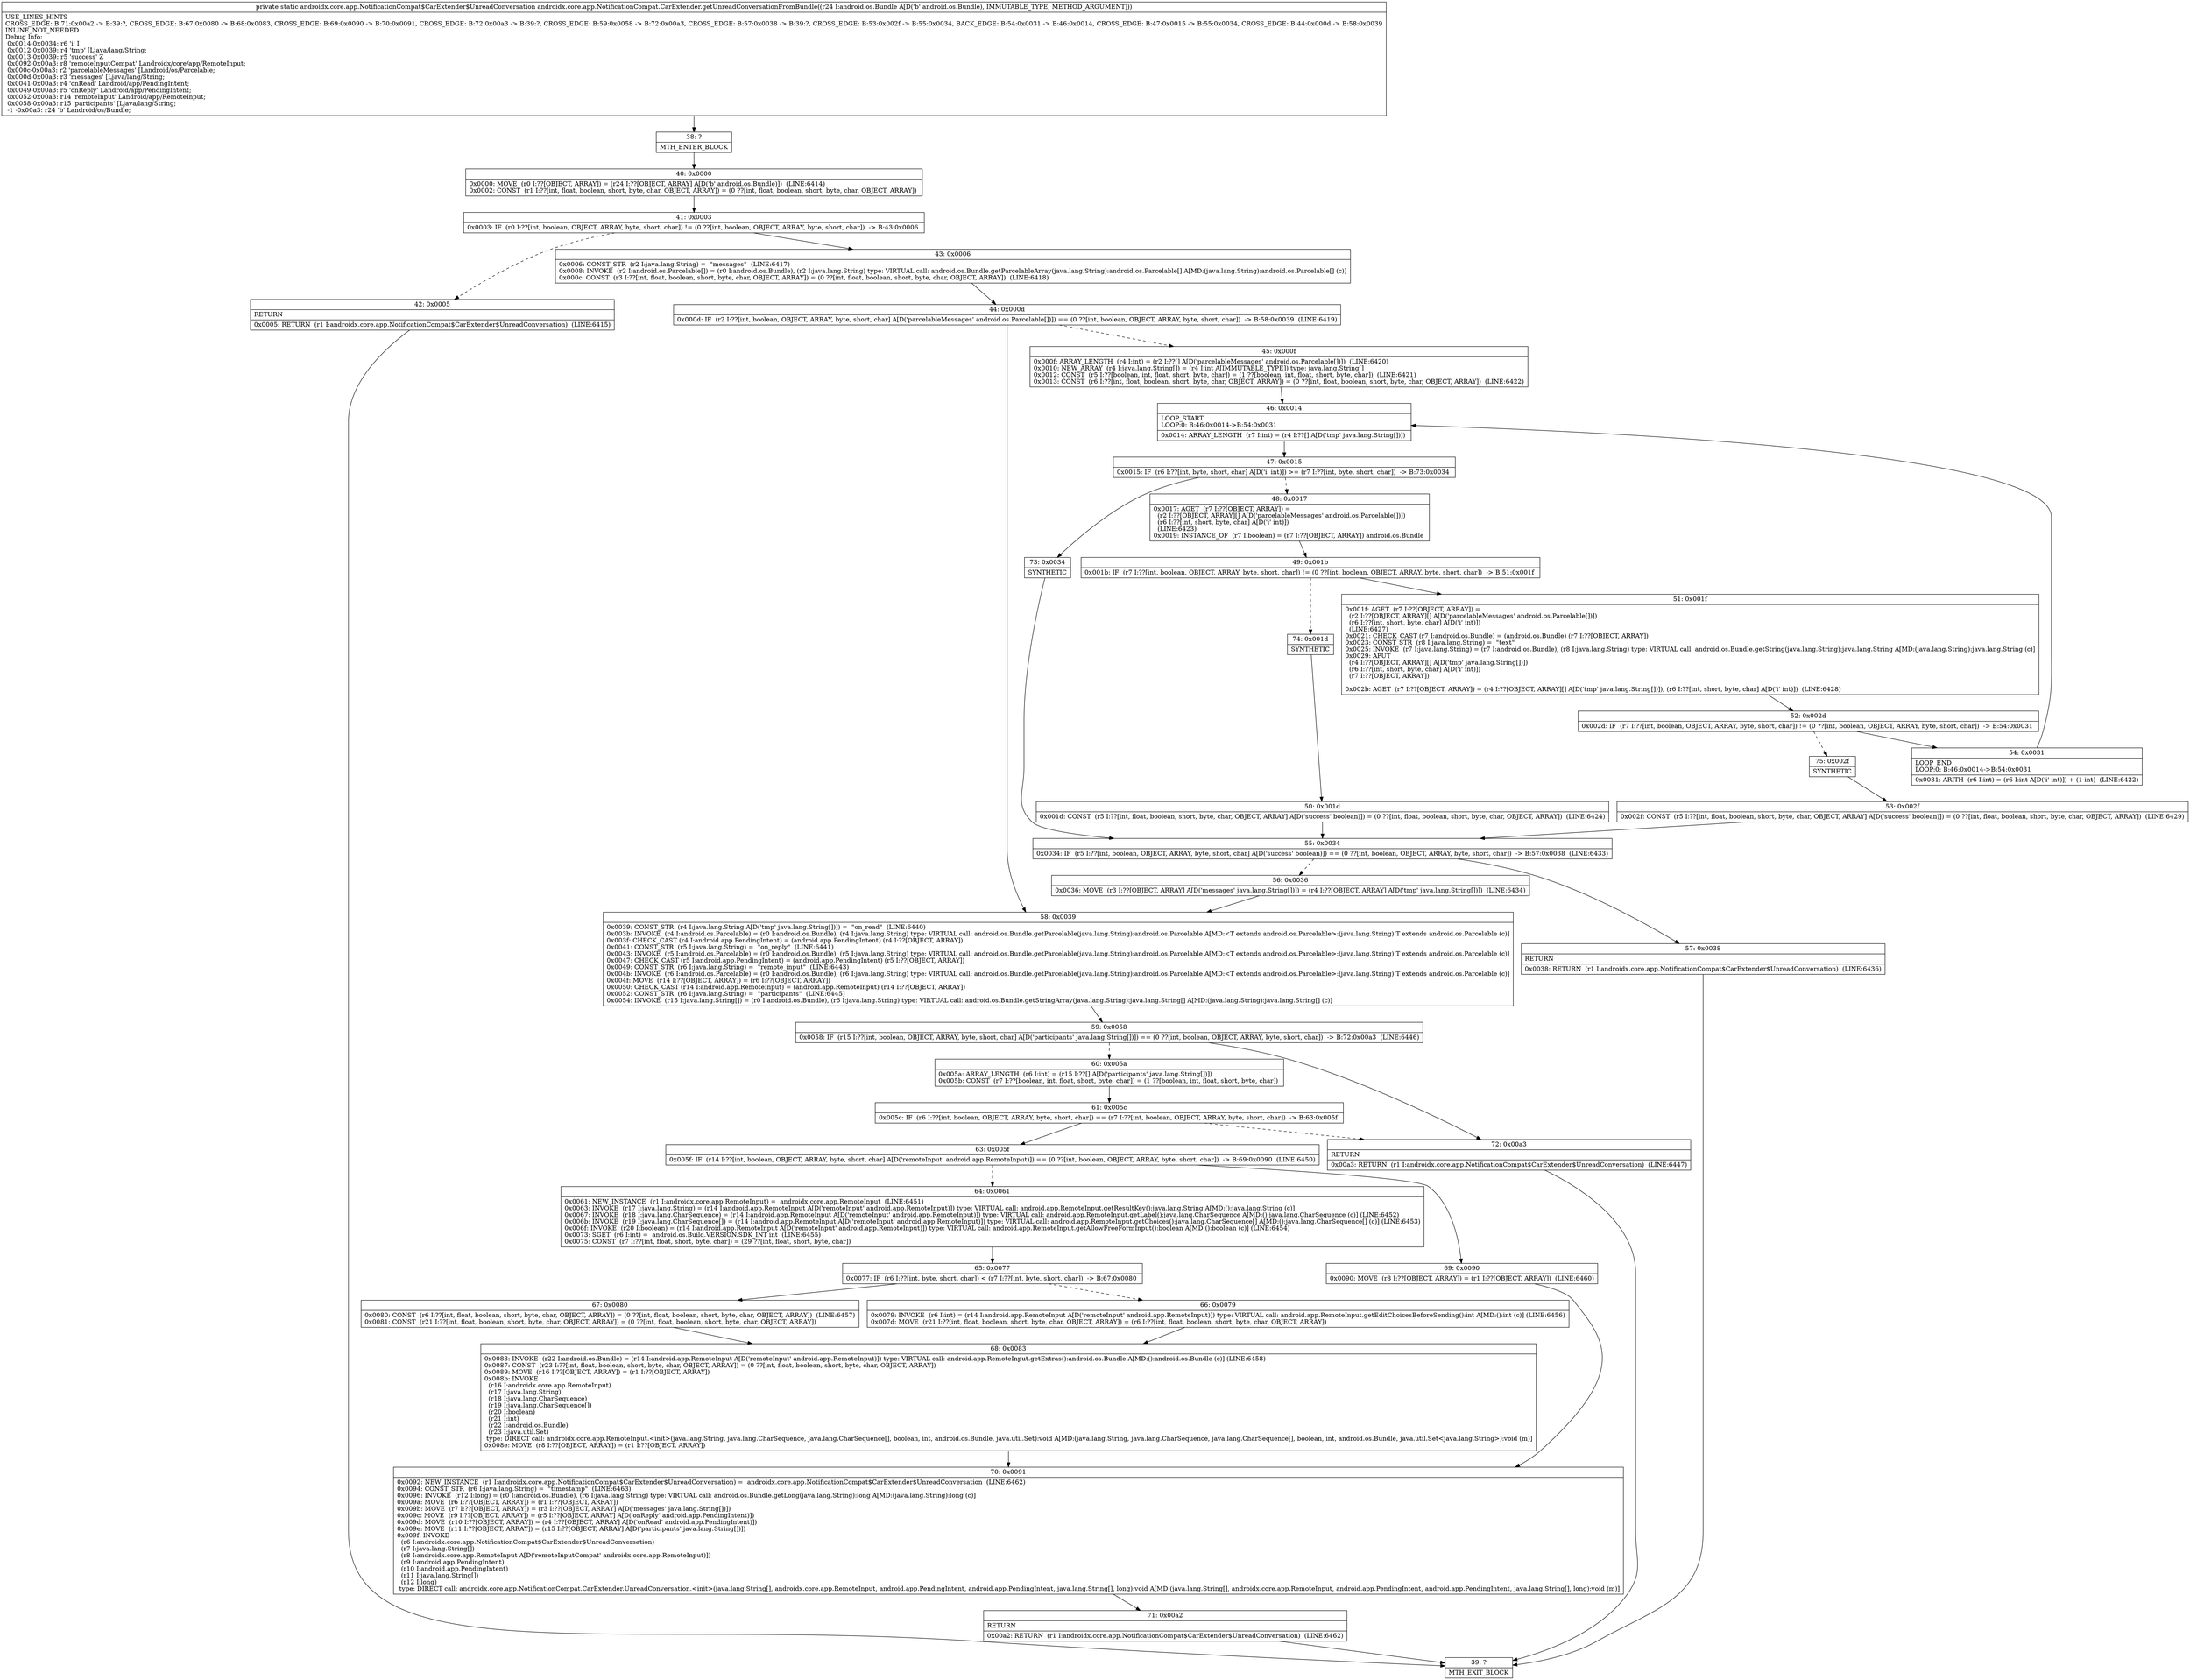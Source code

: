 digraph "CFG forandroidx.core.app.NotificationCompat.CarExtender.getUnreadConversationFromBundle(Landroid\/os\/Bundle;)Landroidx\/core\/app\/NotificationCompat$CarExtender$UnreadConversation;" {
Node_38 [shape=record,label="{38\:\ ?|MTH_ENTER_BLOCK\l}"];
Node_40 [shape=record,label="{40\:\ 0x0000|0x0000: MOVE  (r0 I:??[OBJECT, ARRAY]) = (r24 I:??[OBJECT, ARRAY] A[D('b' android.os.Bundle)])  (LINE:6414)\l0x0002: CONST  (r1 I:??[int, float, boolean, short, byte, char, OBJECT, ARRAY]) = (0 ??[int, float, boolean, short, byte, char, OBJECT, ARRAY]) \l}"];
Node_41 [shape=record,label="{41\:\ 0x0003|0x0003: IF  (r0 I:??[int, boolean, OBJECT, ARRAY, byte, short, char]) != (0 ??[int, boolean, OBJECT, ARRAY, byte, short, char])  \-\> B:43:0x0006 \l}"];
Node_42 [shape=record,label="{42\:\ 0x0005|RETURN\l|0x0005: RETURN  (r1 I:androidx.core.app.NotificationCompat$CarExtender$UnreadConversation)  (LINE:6415)\l}"];
Node_39 [shape=record,label="{39\:\ ?|MTH_EXIT_BLOCK\l}"];
Node_43 [shape=record,label="{43\:\ 0x0006|0x0006: CONST_STR  (r2 I:java.lang.String) =  \"messages\"  (LINE:6417)\l0x0008: INVOKE  (r2 I:android.os.Parcelable[]) = (r0 I:android.os.Bundle), (r2 I:java.lang.String) type: VIRTUAL call: android.os.Bundle.getParcelableArray(java.lang.String):android.os.Parcelable[] A[MD:(java.lang.String):android.os.Parcelable[] (c)]\l0x000c: CONST  (r3 I:??[int, float, boolean, short, byte, char, OBJECT, ARRAY]) = (0 ??[int, float, boolean, short, byte, char, OBJECT, ARRAY])  (LINE:6418)\l}"];
Node_44 [shape=record,label="{44\:\ 0x000d|0x000d: IF  (r2 I:??[int, boolean, OBJECT, ARRAY, byte, short, char] A[D('parcelableMessages' android.os.Parcelable[])]) == (0 ??[int, boolean, OBJECT, ARRAY, byte, short, char])  \-\> B:58:0x0039  (LINE:6419)\l}"];
Node_45 [shape=record,label="{45\:\ 0x000f|0x000f: ARRAY_LENGTH  (r4 I:int) = (r2 I:??[] A[D('parcelableMessages' android.os.Parcelable[])])  (LINE:6420)\l0x0010: NEW_ARRAY  (r4 I:java.lang.String[]) = (r4 I:int A[IMMUTABLE_TYPE]) type: java.lang.String[] \l0x0012: CONST  (r5 I:??[boolean, int, float, short, byte, char]) = (1 ??[boolean, int, float, short, byte, char])  (LINE:6421)\l0x0013: CONST  (r6 I:??[int, float, boolean, short, byte, char, OBJECT, ARRAY]) = (0 ??[int, float, boolean, short, byte, char, OBJECT, ARRAY])  (LINE:6422)\l}"];
Node_46 [shape=record,label="{46\:\ 0x0014|LOOP_START\lLOOP:0: B:46:0x0014\-\>B:54:0x0031\l|0x0014: ARRAY_LENGTH  (r7 I:int) = (r4 I:??[] A[D('tmp' java.lang.String[])]) \l}"];
Node_47 [shape=record,label="{47\:\ 0x0015|0x0015: IF  (r6 I:??[int, byte, short, char] A[D('i' int)]) \>= (r7 I:??[int, byte, short, char])  \-\> B:73:0x0034 \l}"];
Node_48 [shape=record,label="{48\:\ 0x0017|0x0017: AGET  (r7 I:??[OBJECT, ARRAY]) = \l  (r2 I:??[OBJECT, ARRAY][] A[D('parcelableMessages' android.os.Parcelable[])])\l  (r6 I:??[int, short, byte, char] A[D('i' int)])\l  (LINE:6423)\l0x0019: INSTANCE_OF  (r7 I:boolean) = (r7 I:??[OBJECT, ARRAY]) android.os.Bundle \l}"];
Node_49 [shape=record,label="{49\:\ 0x001b|0x001b: IF  (r7 I:??[int, boolean, OBJECT, ARRAY, byte, short, char]) != (0 ??[int, boolean, OBJECT, ARRAY, byte, short, char])  \-\> B:51:0x001f \l}"];
Node_51 [shape=record,label="{51\:\ 0x001f|0x001f: AGET  (r7 I:??[OBJECT, ARRAY]) = \l  (r2 I:??[OBJECT, ARRAY][] A[D('parcelableMessages' android.os.Parcelable[])])\l  (r6 I:??[int, short, byte, char] A[D('i' int)])\l  (LINE:6427)\l0x0021: CHECK_CAST (r7 I:android.os.Bundle) = (android.os.Bundle) (r7 I:??[OBJECT, ARRAY]) \l0x0023: CONST_STR  (r8 I:java.lang.String) =  \"text\" \l0x0025: INVOKE  (r7 I:java.lang.String) = (r7 I:android.os.Bundle), (r8 I:java.lang.String) type: VIRTUAL call: android.os.Bundle.getString(java.lang.String):java.lang.String A[MD:(java.lang.String):java.lang.String (c)]\l0x0029: APUT  \l  (r4 I:??[OBJECT, ARRAY][] A[D('tmp' java.lang.String[])])\l  (r6 I:??[int, short, byte, char] A[D('i' int)])\l  (r7 I:??[OBJECT, ARRAY])\l \l0x002b: AGET  (r7 I:??[OBJECT, ARRAY]) = (r4 I:??[OBJECT, ARRAY][] A[D('tmp' java.lang.String[])]), (r6 I:??[int, short, byte, char] A[D('i' int)])  (LINE:6428)\l}"];
Node_52 [shape=record,label="{52\:\ 0x002d|0x002d: IF  (r7 I:??[int, boolean, OBJECT, ARRAY, byte, short, char]) != (0 ??[int, boolean, OBJECT, ARRAY, byte, short, char])  \-\> B:54:0x0031 \l}"];
Node_54 [shape=record,label="{54\:\ 0x0031|LOOP_END\lLOOP:0: B:46:0x0014\-\>B:54:0x0031\l|0x0031: ARITH  (r6 I:int) = (r6 I:int A[D('i' int)]) + (1 int)  (LINE:6422)\l}"];
Node_75 [shape=record,label="{75\:\ 0x002f|SYNTHETIC\l}"];
Node_53 [shape=record,label="{53\:\ 0x002f|0x002f: CONST  (r5 I:??[int, float, boolean, short, byte, char, OBJECT, ARRAY] A[D('success' boolean)]) = (0 ??[int, float, boolean, short, byte, char, OBJECT, ARRAY])  (LINE:6429)\l}"];
Node_55 [shape=record,label="{55\:\ 0x0034|0x0034: IF  (r5 I:??[int, boolean, OBJECT, ARRAY, byte, short, char] A[D('success' boolean)]) == (0 ??[int, boolean, OBJECT, ARRAY, byte, short, char])  \-\> B:57:0x0038  (LINE:6433)\l}"];
Node_56 [shape=record,label="{56\:\ 0x0036|0x0036: MOVE  (r3 I:??[OBJECT, ARRAY] A[D('messages' java.lang.String[])]) = (r4 I:??[OBJECT, ARRAY] A[D('tmp' java.lang.String[])])  (LINE:6434)\l}"];
Node_57 [shape=record,label="{57\:\ 0x0038|RETURN\l|0x0038: RETURN  (r1 I:androidx.core.app.NotificationCompat$CarExtender$UnreadConversation)  (LINE:6436)\l}"];
Node_74 [shape=record,label="{74\:\ 0x001d|SYNTHETIC\l}"];
Node_50 [shape=record,label="{50\:\ 0x001d|0x001d: CONST  (r5 I:??[int, float, boolean, short, byte, char, OBJECT, ARRAY] A[D('success' boolean)]) = (0 ??[int, float, boolean, short, byte, char, OBJECT, ARRAY])  (LINE:6424)\l}"];
Node_73 [shape=record,label="{73\:\ 0x0034|SYNTHETIC\l}"];
Node_58 [shape=record,label="{58\:\ 0x0039|0x0039: CONST_STR  (r4 I:java.lang.String A[D('tmp' java.lang.String[])]) =  \"on_read\"  (LINE:6440)\l0x003b: INVOKE  (r4 I:android.os.Parcelable) = (r0 I:android.os.Bundle), (r4 I:java.lang.String) type: VIRTUAL call: android.os.Bundle.getParcelable(java.lang.String):android.os.Parcelable A[MD:\<T extends android.os.Parcelable\>:(java.lang.String):T extends android.os.Parcelable (c)]\l0x003f: CHECK_CAST (r4 I:android.app.PendingIntent) = (android.app.PendingIntent) (r4 I:??[OBJECT, ARRAY]) \l0x0041: CONST_STR  (r5 I:java.lang.String) =  \"on_reply\"  (LINE:6441)\l0x0043: INVOKE  (r5 I:android.os.Parcelable) = (r0 I:android.os.Bundle), (r5 I:java.lang.String) type: VIRTUAL call: android.os.Bundle.getParcelable(java.lang.String):android.os.Parcelable A[MD:\<T extends android.os.Parcelable\>:(java.lang.String):T extends android.os.Parcelable (c)]\l0x0047: CHECK_CAST (r5 I:android.app.PendingIntent) = (android.app.PendingIntent) (r5 I:??[OBJECT, ARRAY]) \l0x0049: CONST_STR  (r6 I:java.lang.String) =  \"remote_input\"  (LINE:6443)\l0x004b: INVOKE  (r6 I:android.os.Parcelable) = (r0 I:android.os.Bundle), (r6 I:java.lang.String) type: VIRTUAL call: android.os.Bundle.getParcelable(java.lang.String):android.os.Parcelable A[MD:\<T extends android.os.Parcelable\>:(java.lang.String):T extends android.os.Parcelable (c)]\l0x004f: MOVE  (r14 I:??[OBJECT, ARRAY]) = (r6 I:??[OBJECT, ARRAY]) \l0x0050: CHECK_CAST (r14 I:android.app.RemoteInput) = (android.app.RemoteInput) (r14 I:??[OBJECT, ARRAY]) \l0x0052: CONST_STR  (r6 I:java.lang.String) =  \"participants\"  (LINE:6445)\l0x0054: INVOKE  (r15 I:java.lang.String[]) = (r0 I:android.os.Bundle), (r6 I:java.lang.String) type: VIRTUAL call: android.os.Bundle.getStringArray(java.lang.String):java.lang.String[] A[MD:(java.lang.String):java.lang.String[] (c)]\l}"];
Node_59 [shape=record,label="{59\:\ 0x0058|0x0058: IF  (r15 I:??[int, boolean, OBJECT, ARRAY, byte, short, char] A[D('participants' java.lang.String[])]) == (0 ??[int, boolean, OBJECT, ARRAY, byte, short, char])  \-\> B:72:0x00a3  (LINE:6446)\l}"];
Node_60 [shape=record,label="{60\:\ 0x005a|0x005a: ARRAY_LENGTH  (r6 I:int) = (r15 I:??[] A[D('participants' java.lang.String[])]) \l0x005b: CONST  (r7 I:??[boolean, int, float, short, byte, char]) = (1 ??[boolean, int, float, short, byte, char]) \l}"];
Node_61 [shape=record,label="{61\:\ 0x005c|0x005c: IF  (r6 I:??[int, boolean, OBJECT, ARRAY, byte, short, char]) == (r7 I:??[int, boolean, OBJECT, ARRAY, byte, short, char])  \-\> B:63:0x005f \l}"];
Node_63 [shape=record,label="{63\:\ 0x005f|0x005f: IF  (r14 I:??[int, boolean, OBJECT, ARRAY, byte, short, char] A[D('remoteInput' android.app.RemoteInput)]) == (0 ??[int, boolean, OBJECT, ARRAY, byte, short, char])  \-\> B:69:0x0090  (LINE:6450)\l}"];
Node_64 [shape=record,label="{64\:\ 0x0061|0x0061: NEW_INSTANCE  (r1 I:androidx.core.app.RemoteInput) =  androidx.core.app.RemoteInput  (LINE:6451)\l0x0063: INVOKE  (r17 I:java.lang.String) = (r14 I:android.app.RemoteInput A[D('remoteInput' android.app.RemoteInput)]) type: VIRTUAL call: android.app.RemoteInput.getResultKey():java.lang.String A[MD:():java.lang.String (c)]\l0x0067: INVOKE  (r18 I:java.lang.CharSequence) = (r14 I:android.app.RemoteInput A[D('remoteInput' android.app.RemoteInput)]) type: VIRTUAL call: android.app.RemoteInput.getLabel():java.lang.CharSequence A[MD:():java.lang.CharSequence (c)] (LINE:6452)\l0x006b: INVOKE  (r19 I:java.lang.CharSequence[]) = (r14 I:android.app.RemoteInput A[D('remoteInput' android.app.RemoteInput)]) type: VIRTUAL call: android.app.RemoteInput.getChoices():java.lang.CharSequence[] A[MD:():java.lang.CharSequence[] (c)] (LINE:6453)\l0x006f: INVOKE  (r20 I:boolean) = (r14 I:android.app.RemoteInput A[D('remoteInput' android.app.RemoteInput)]) type: VIRTUAL call: android.app.RemoteInput.getAllowFreeFormInput():boolean A[MD:():boolean (c)] (LINE:6454)\l0x0073: SGET  (r6 I:int) =  android.os.Build.VERSION.SDK_INT int  (LINE:6455)\l0x0075: CONST  (r7 I:??[int, float, short, byte, char]) = (29 ??[int, float, short, byte, char]) \l}"];
Node_65 [shape=record,label="{65\:\ 0x0077|0x0077: IF  (r6 I:??[int, byte, short, char]) \< (r7 I:??[int, byte, short, char])  \-\> B:67:0x0080 \l}"];
Node_66 [shape=record,label="{66\:\ 0x0079|0x0079: INVOKE  (r6 I:int) = (r14 I:android.app.RemoteInput A[D('remoteInput' android.app.RemoteInput)]) type: VIRTUAL call: android.app.RemoteInput.getEditChoicesBeforeSending():int A[MD:():int (c)] (LINE:6456)\l0x007d: MOVE  (r21 I:??[int, float, boolean, short, byte, char, OBJECT, ARRAY]) = (r6 I:??[int, float, boolean, short, byte, char, OBJECT, ARRAY]) \l}"];
Node_68 [shape=record,label="{68\:\ 0x0083|0x0083: INVOKE  (r22 I:android.os.Bundle) = (r14 I:android.app.RemoteInput A[D('remoteInput' android.app.RemoteInput)]) type: VIRTUAL call: android.app.RemoteInput.getExtras():android.os.Bundle A[MD:():android.os.Bundle (c)] (LINE:6458)\l0x0087: CONST  (r23 I:??[int, float, boolean, short, byte, char, OBJECT, ARRAY]) = (0 ??[int, float, boolean, short, byte, char, OBJECT, ARRAY]) \l0x0089: MOVE  (r16 I:??[OBJECT, ARRAY]) = (r1 I:??[OBJECT, ARRAY]) \l0x008b: INVOKE  \l  (r16 I:androidx.core.app.RemoteInput)\l  (r17 I:java.lang.String)\l  (r18 I:java.lang.CharSequence)\l  (r19 I:java.lang.CharSequence[])\l  (r20 I:boolean)\l  (r21 I:int)\l  (r22 I:android.os.Bundle)\l  (r23 I:java.util.Set)\l type: DIRECT call: androidx.core.app.RemoteInput.\<init\>(java.lang.String, java.lang.CharSequence, java.lang.CharSequence[], boolean, int, android.os.Bundle, java.util.Set):void A[MD:(java.lang.String, java.lang.CharSequence, java.lang.CharSequence[], boolean, int, android.os.Bundle, java.util.Set\<java.lang.String\>):void (m)]\l0x008e: MOVE  (r8 I:??[OBJECT, ARRAY]) = (r1 I:??[OBJECT, ARRAY]) \l}"];
Node_70 [shape=record,label="{70\:\ 0x0091|0x0092: NEW_INSTANCE  (r1 I:androidx.core.app.NotificationCompat$CarExtender$UnreadConversation) =  androidx.core.app.NotificationCompat$CarExtender$UnreadConversation  (LINE:6462)\l0x0094: CONST_STR  (r6 I:java.lang.String) =  \"timestamp\"  (LINE:6463)\l0x0096: INVOKE  (r12 I:long) = (r0 I:android.os.Bundle), (r6 I:java.lang.String) type: VIRTUAL call: android.os.Bundle.getLong(java.lang.String):long A[MD:(java.lang.String):long (c)]\l0x009a: MOVE  (r6 I:??[OBJECT, ARRAY]) = (r1 I:??[OBJECT, ARRAY]) \l0x009b: MOVE  (r7 I:??[OBJECT, ARRAY]) = (r3 I:??[OBJECT, ARRAY] A[D('messages' java.lang.String[])]) \l0x009c: MOVE  (r9 I:??[OBJECT, ARRAY]) = (r5 I:??[OBJECT, ARRAY] A[D('onReply' android.app.PendingIntent)]) \l0x009d: MOVE  (r10 I:??[OBJECT, ARRAY]) = (r4 I:??[OBJECT, ARRAY] A[D('onRead' android.app.PendingIntent)]) \l0x009e: MOVE  (r11 I:??[OBJECT, ARRAY]) = (r15 I:??[OBJECT, ARRAY] A[D('participants' java.lang.String[])]) \l0x009f: INVOKE  \l  (r6 I:androidx.core.app.NotificationCompat$CarExtender$UnreadConversation)\l  (r7 I:java.lang.String[])\l  (r8 I:androidx.core.app.RemoteInput A[D('remoteInputCompat' androidx.core.app.RemoteInput)])\l  (r9 I:android.app.PendingIntent)\l  (r10 I:android.app.PendingIntent)\l  (r11 I:java.lang.String[])\l  (r12 I:long)\l type: DIRECT call: androidx.core.app.NotificationCompat.CarExtender.UnreadConversation.\<init\>(java.lang.String[], androidx.core.app.RemoteInput, android.app.PendingIntent, android.app.PendingIntent, java.lang.String[], long):void A[MD:(java.lang.String[], androidx.core.app.RemoteInput, android.app.PendingIntent, android.app.PendingIntent, java.lang.String[], long):void (m)]\l}"];
Node_71 [shape=record,label="{71\:\ 0x00a2|RETURN\l|0x00a2: RETURN  (r1 I:androidx.core.app.NotificationCompat$CarExtender$UnreadConversation)  (LINE:6462)\l}"];
Node_67 [shape=record,label="{67\:\ 0x0080|0x0080: CONST  (r6 I:??[int, float, boolean, short, byte, char, OBJECT, ARRAY]) = (0 ??[int, float, boolean, short, byte, char, OBJECT, ARRAY])  (LINE:6457)\l0x0081: CONST  (r21 I:??[int, float, boolean, short, byte, char, OBJECT, ARRAY]) = (0 ??[int, float, boolean, short, byte, char, OBJECT, ARRAY]) \l}"];
Node_69 [shape=record,label="{69\:\ 0x0090|0x0090: MOVE  (r8 I:??[OBJECT, ARRAY]) = (r1 I:??[OBJECT, ARRAY])  (LINE:6460)\l}"];
Node_72 [shape=record,label="{72\:\ 0x00a3|RETURN\l|0x00a3: RETURN  (r1 I:androidx.core.app.NotificationCompat$CarExtender$UnreadConversation)  (LINE:6447)\l}"];
MethodNode[shape=record,label="{private static androidx.core.app.NotificationCompat$CarExtender$UnreadConversation androidx.core.app.NotificationCompat.CarExtender.getUnreadConversationFromBundle((r24 I:android.os.Bundle A[D('b' android.os.Bundle), IMMUTABLE_TYPE, METHOD_ARGUMENT]))  | USE_LINES_HINTS\lCROSS_EDGE: B:71:0x00a2 \-\> B:39:?, CROSS_EDGE: B:67:0x0080 \-\> B:68:0x0083, CROSS_EDGE: B:69:0x0090 \-\> B:70:0x0091, CROSS_EDGE: B:72:0x00a3 \-\> B:39:?, CROSS_EDGE: B:59:0x0058 \-\> B:72:0x00a3, CROSS_EDGE: B:57:0x0038 \-\> B:39:?, CROSS_EDGE: B:53:0x002f \-\> B:55:0x0034, BACK_EDGE: B:54:0x0031 \-\> B:46:0x0014, CROSS_EDGE: B:47:0x0015 \-\> B:55:0x0034, CROSS_EDGE: B:44:0x000d \-\> B:58:0x0039\lINLINE_NOT_NEEDED\lDebug Info:\l  0x0014\-0x0034: r6 'i' I\l  0x0012\-0x0039: r4 'tmp' [Ljava\/lang\/String;\l  0x0013\-0x0039: r5 'success' Z\l  0x0092\-0x00a3: r8 'remoteInputCompat' Landroidx\/core\/app\/RemoteInput;\l  0x000c\-0x00a3: r2 'parcelableMessages' [Landroid\/os\/Parcelable;\l  0x000d\-0x00a3: r3 'messages' [Ljava\/lang\/String;\l  0x0041\-0x00a3: r4 'onRead' Landroid\/app\/PendingIntent;\l  0x0049\-0x00a3: r5 'onReply' Landroid\/app\/PendingIntent;\l  0x0052\-0x00a3: r14 'remoteInput' Landroid\/app\/RemoteInput;\l  0x0058\-0x00a3: r15 'participants' [Ljava\/lang\/String;\l  \-1 \-0x00a3: r24 'b' Landroid\/os\/Bundle;\l}"];
MethodNode -> Node_38;Node_38 -> Node_40;
Node_40 -> Node_41;
Node_41 -> Node_42[style=dashed];
Node_41 -> Node_43;
Node_42 -> Node_39;
Node_43 -> Node_44;
Node_44 -> Node_45[style=dashed];
Node_44 -> Node_58;
Node_45 -> Node_46;
Node_46 -> Node_47;
Node_47 -> Node_48[style=dashed];
Node_47 -> Node_73;
Node_48 -> Node_49;
Node_49 -> Node_51;
Node_49 -> Node_74[style=dashed];
Node_51 -> Node_52;
Node_52 -> Node_54;
Node_52 -> Node_75[style=dashed];
Node_54 -> Node_46;
Node_75 -> Node_53;
Node_53 -> Node_55;
Node_55 -> Node_56[style=dashed];
Node_55 -> Node_57;
Node_56 -> Node_58;
Node_57 -> Node_39;
Node_74 -> Node_50;
Node_50 -> Node_55;
Node_73 -> Node_55;
Node_58 -> Node_59;
Node_59 -> Node_60[style=dashed];
Node_59 -> Node_72;
Node_60 -> Node_61;
Node_61 -> Node_63;
Node_61 -> Node_72[style=dashed];
Node_63 -> Node_64[style=dashed];
Node_63 -> Node_69;
Node_64 -> Node_65;
Node_65 -> Node_66[style=dashed];
Node_65 -> Node_67;
Node_66 -> Node_68;
Node_68 -> Node_70;
Node_70 -> Node_71;
Node_71 -> Node_39;
Node_67 -> Node_68;
Node_69 -> Node_70;
Node_72 -> Node_39;
}

